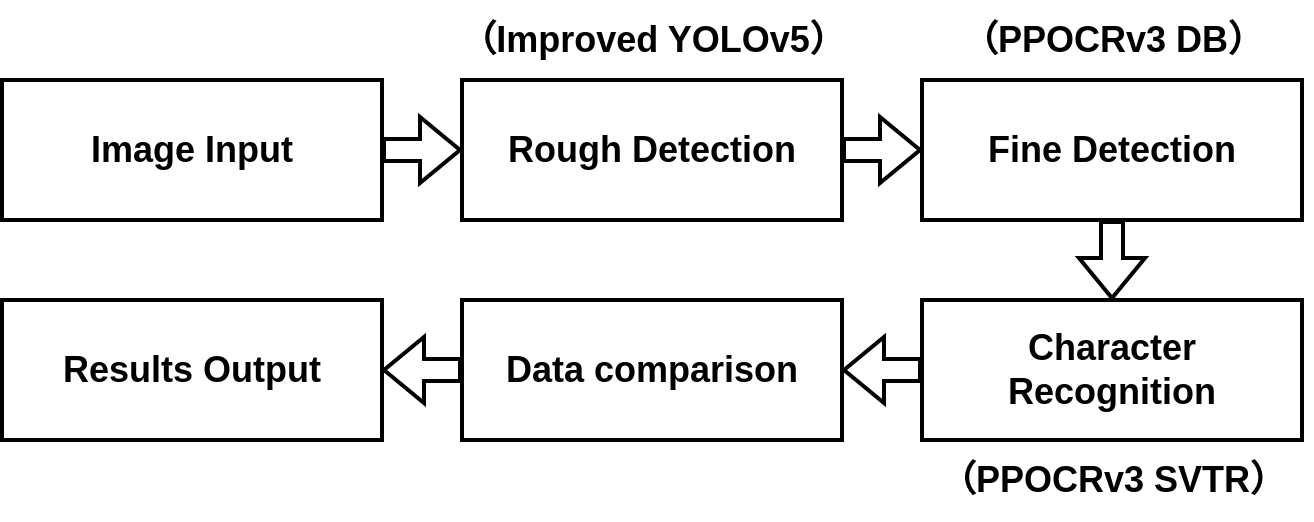 <mxfile version="20.2.3" type="github">
  <diagram id="EcNPvJ_KVnrHWTG5sL3K" name="第 1 页">
    <mxGraphModel dx="2249" dy="761" grid="1" gridSize="10" guides="1" tooltips="1" connect="1" arrows="1" fold="1" page="1" pageScale="1" pageWidth="827" pageHeight="1169" math="0" shadow="0">
      <root>
        <mxCell id="0" />
        <mxCell id="1" parent="0" />
        <mxCell id="tYRnvYFM0orDrlEpNov6-1" value="&lt;font style=&quot;font-size: 18px;&quot;&gt;Image Input&lt;/font&gt;" style="rounded=0;whiteSpace=wrap;html=1;fontStyle=1;strokeWidth=2;" parent="1" vertex="1">
          <mxGeometry x="-110" y="190" width="190" height="70" as="geometry" />
        </mxCell>
        <mxCell id="tYRnvYFM0orDrlEpNov6-2" value="&lt;span lang=&quot;EN-US&quot;&gt;&lt;font style=&quot;font-size: 18px;&quot;&gt;Rough Detection&lt;/font&gt;&lt;/span&gt;" style="rounded=0;whiteSpace=wrap;html=1;fontStyle=1;strokeWidth=2;" parent="1" vertex="1">
          <mxGeometry x="120" y="190" width="190" height="70" as="geometry" />
        </mxCell>
        <mxCell id="tYRnvYFM0orDrlEpNov6-4" value="" style="shape=flexArrow;endArrow=classic;html=1;rounded=0;fontSize=18;entryX=0;entryY=0.5;entryDx=0;entryDy=0;exitX=1;exitY=0.5;exitDx=0;exitDy=0;fontStyle=1;strokeWidth=2;" parent="1" source="tYRnvYFM0orDrlEpNov6-1" target="tYRnvYFM0orDrlEpNov6-2" edge="1">
          <mxGeometry width="50" height="50" relative="1" as="geometry">
            <mxPoint x="240" y="420" as="sourcePoint" />
            <mxPoint x="290" y="370" as="targetPoint" />
          </mxGeometry>
        </mxCell>
        <mxCell id="tYRnvYFM0orDrlEpNov6-5" value="（Improved YOLOv5）" style="text;html=1;align=center;verticalAlign=middle;resizable=0;points=[];autosize=1;strokeColor=none;fillColor=none;fontSize=18;fontStyle=1;strokeWidth=2;" parent="1" vertex="1">
          <mxGeometry x="105" y="150" width="220" height="40" as="geometry" />
        </mxCell>
        <mxCell id="tYRnvYFM0orDrlEpNov6-6" value="" style="shape=flexArrow;endArrow=classic;html=1;rounded=0;fontSize=18;exitX=1;exitY=0.5;exitDx=0;exitDy=0;entryX=0;entryY=0.5;entryDx=0;entryDy=0;fontStyle=1;strokeWidth=2;" parent="1" source="tYRnvYFM0orDrlEpNov6-2" target="tYRnvYFM0orDrlEpNov6-7" edge="1">
          <mxGeometry width="50" height="50" relative="1" as="geometry">
            <mxPoint x="310" y="224.5" as="sourcePoint" />
            <mxPoint x="340" y="225" as="targetPoint" />
          </mxGeometry>
        </mxCell>
        <mxCell id="tYRnvYFM0orDrlEpNov6-7" value="&lt;span style=&quot;font-size: 18px;&quot; lang=&quot;EN-US&quot;&gt;Fine Detection&lt;/span&gt;" style="rounded=0;whiteSpace=wrap;html=1;fontStyle=1;strokeWidth=2;" parent="1" vertex="1">
          <mxGeometry x="350" y="190" width="190" height="70" as="geometry" />
        </mxCell>
        <mxCell id="tYRnvYFM0orDrlEpNov6-9" value="（PPOCRv3&amp;nbsp;DB）" style="text;html=1;align=center;verticalAlign=middle;resizable=0;points=[];autosize=1;strokeColor=none;fillColor=none;fontSize=18;fontStyle=1;strokeWidth=2;" parent="1" vertex="1">
          <mxGeometry x="360" y="150" width="170" height="40" as="geometry" />
        </mxCell>
        <mxCell id="tYRnvYFM0orDrlEpNov6-10" value="&lt;font style=&quot;font-size: 18px;&quot;&gt;Character Recognition&lt;/font&gt;" style="rounded=0;whiteSpace=wrap;html=1;fontStyle=1;strokeWidth=2;" parent="1" vertex="1">
          <mxGeometry x="350" y="300" width="190" height="70" as="geometry" />
        </mxCell>
        <mxCell id="tYRnvYFM0orDrlEpNov6-11" value="（PPOCRv3 SVTR）" style="text;html=1;align=center;verticalAlign=middle;resizable=0;points=[];autosize=1;strokeColor=none;fillColor=none;fontSize=18;fontStyle=1;strokeWidth=2;" parent="1" vertex="1">
          <mxGeometry x="345" y="370" width="200" height="40" as="geometry" />
        </mxCell>
        <mxCell id="tYRnvYFM0orDrlEpNov6-12" value="" style="shape=flexArrow;endArrow=classic;html=1;rounded=0;fontSize=18;exitX=0.5;exitY=1;exitDx=0;exitDy=0;entryX=0.5;entryY=0;entryDx=0;entryDy=0;fontStyle=1;strokeWidth=2;" parent="1" source="tYRnvYFM0orDrlEpNov6-7" target="tYRnvYFM0orDrlEpNov6-10" edge="1">
          <mxGeometry width="50" height="50" relative="1" as="geometry">
            <mxPoint x="300" y="235" as="sourcePoint" />
            <mxPoint x="340" y="235" as="targetPoint" />
          </mxGeometry>
        </mxCell>
        <mxCell id="tYRnvYFM0orDrlEpNov6-13" value="" style="shape=flexArrow;endArrow=classic;html=1;rounded=0;fontSize=18;exitX=0;exitY=0.5;exitDx=0;exitDy=0;entryX=1;entryY=0.5;entryDx=0;entryDy=0;fontStyle=1;strokeWidth=2;" parent="1" source="tYRnvYFM0orDrlEpNov6-10" target="tYRnvYFM0orDrlEpNov6-14" edge="1">
          <mxGeometry width="50" height="50" relative="1" as="geometry">
            <mxPoint x="300" y="235" as="sourcePoint" />
            <mxPoint x="300" y="330" as="targetPoint" />
          </mxGeometry>
        </mxCell>
        <mxCell id="tYRnvYFM0orDrlEpNov6-14" value="&lt;font style=&quot;font-size: 18px;&quot;&gt;Data comparison&lt;/font&gt;" style="rounded=0;whiteSpace=wrap;html=1;fontStyle=1;strokeWidth=2;" parent="1" vertex="1">
          <mxGeometry x="120" y="300" width="190" height="70" as="geometry" />
        </mxCell>
        <mxCell id="tYRnvYFM0orDrlEpNov6-15" value="&lt;font style=&quot;font-size: 18px;&quot;&gt;Results Output&lt;/font&gt;" style="rounded=0;whiteSpace=wrap;html=1;fontStyle=1;strokeWidth=2;" parent="1" vertex="1">
          <mxGeometry x="-110" y="300" width="190" height="70" as="geometry" />
        </mxCell>
        <mxCell id="tYRnvYFM0orDrlEpNov6-16" value="" style="shape=flexArrow;endArrow=classic;html=1;rounded=0;fontSize=18;exitX=0;exitY=0.5;exitDx=0;exitDy=0;entryX=1;entryY=0.5;entryDx=0;entryDy=0;fontStyle=1;strokeWidth=2;" parent="1" source="tYRnvYFM0orDrlEpNov6-14" target="tYRnvYFM0orDrlEpNov6-15" edge="1">
          <mxGeometry width="50" height="50" relative="1" as="geometry">
            <mxPoint x="340" y="345" as="sourcePoint" />
            <mxPoint x="300" y="345" as="targetPoint" />
          </mxGeometry>
        </mxCell>
      </root>
    </mxGraphModel>
  </diagram>
</mxfile>
